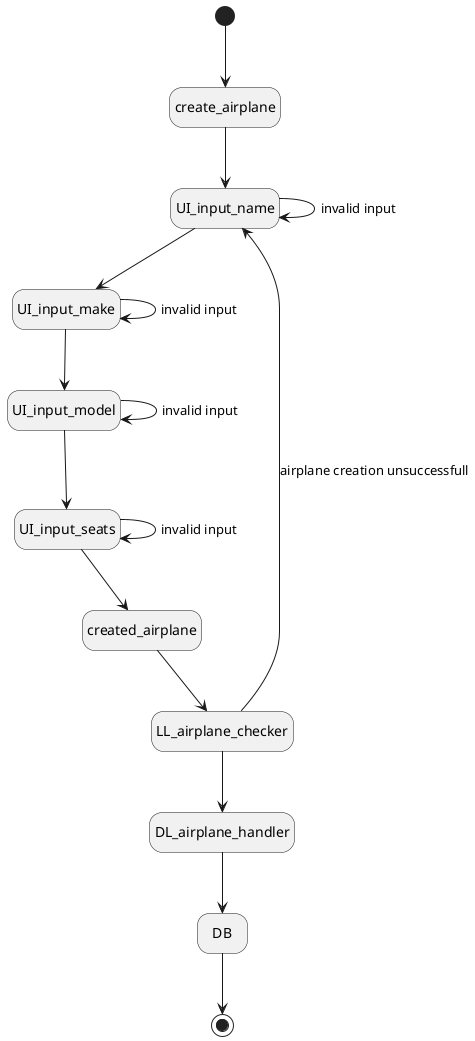 @startuml create airplane
hide empty description
[*] --> create_airplane
create_airplane -down-> UI_input_name
UI_input_name -down-> UI_input_name:invalid input
UI_input_name -down-> UI_input_make
UI_input_make -down-> UI_input_make:invalid input
UI_input_make -down-> UI_input_model
UI_input_model -down-> UI_input_model:invalid input
UI_input_model -down-> UI_input_seats
UI_input_seats -down-> UI_input_seats:invalid input
UI_input_seats -down-> created_airplane
created_airplane --> LL_airplane_checker
LL_airplane_checker --> UI_input_name: airplane creation unsuccessfull
LL_airplane_checker --> DL_airplane_handler
DL_airplane_handler --> DB
DB --> [*]
@enduml